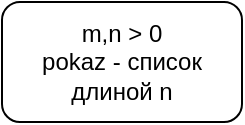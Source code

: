 <mxfile version="22.1.21" type="github">
  <diagram name="Страница — 1" id="7cVC4033R59nfsd6GLfS">
    <mxGraphModel dx="660" dy="378" grid="1" gridSize="10" guides="1" tooltips="1" connect="1" arrows="1" fold="1" page="1" pageScale="1" pageWidth="827" pageHeight="1169" math="0" shadow="0">
      <root>
        <mxCell id="0" />
        <mxCell id="1" parent="0" />
        <mxCell id="XCuiDT0dXmc1CSkEculL-1" value="m,n &amp;gt; 0&lt;br&gt;pokaz - список длиной n" style="rounded=1;whiteSpace=wrap;html=1;" vertex="1" parent="1">
          <mxGeometry x="350" y="380" width="120" height="60" as="geometry" />
        </mxCell>
      </root>
    </mxGraphModel>
  </diagram>
</mxfile>

